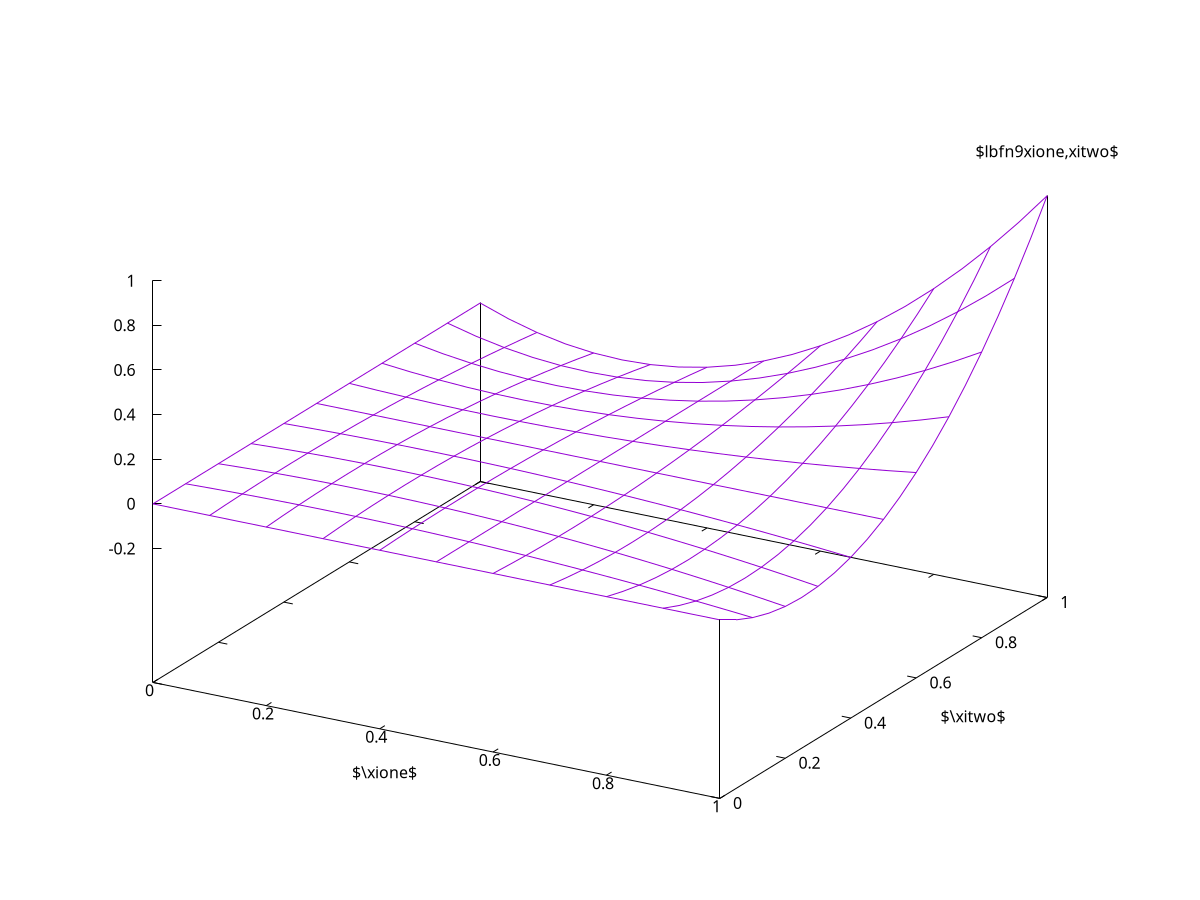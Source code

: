 #set title "Biquadratic Lagrange basis functions"
set nokey
set samples 21
set isosample 11
set xlabel "$\\xione$"
set ylabel "$\\xitwo$"
set label 9 "$\\lbfn{9}{\\xione,\\xitwo}$" at 1.00, 1.00, 1.20 centre
#set xtics  0.00,0.25,1
#set ytics -0.25,0.25,1
psi9(x,y)=2.0*x*(x-0.5)*2.0*y*(y-0.5)
set xrange [0:1]
set yrange [0:1]
set zrange [-0.2:1]
splot psi9(x,y)

 
